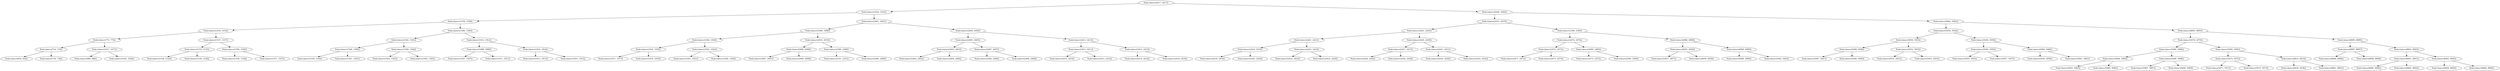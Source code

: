 digraph G{
401295963 [label="Node{data=[2417, 2417]}"]
401295963 -> 931981555
931981555 [label="Node{data=[1916, 1916]}"]
931981555 -> 458594153
458594153 [label="Node{data=[1558, 1558]}"]
458594153 -> 1917583435
1917583435 [label="Node{data=[1416, 1416]}"]
1917583435 -> 1069037003
1069037003 [label="Node{data=[775, 775]}"]
1069037003 -> 1864604095
1864604095 [label="Node{data=[716, 716]}"]
1864604095 -> 1484436973
1484436973 [label="Node{data=[654, 654]}"]
1864604095 -> 1252436209
1252436209 [label="Node{data=[736, 736]}"]
1069037003 -> 885967363
885967363 [label="Node{data=[1017, 1017]}"]
885967363 -> 1205031748
1205031748 [label="Node{data=[986, 986]}"]
885967363 -> 1250644878
1250644878 [label="Node{data=[1026, 1026]}"]
1917583435 -> 898992910
898992910 [label="Node{data=[1537, 1537]}"]
898992910 -> 2009710957
2009710957 [label="Node{data=[1535, 1535]}"]
2009710957 -> 710796707
710796707 [label="Node{data=[1534, 1534]}"]
2009710957 -> 987419717
987419717 [label="Node{data=[1536, 1536]}"]
898992910 -> 596571627
596571627 [label="Node{data=[1556, 1556]}"]
596571627 -> 452303454
452303454 [label="Node{data=[1538, 1538]}"]
596571627 -> 1598030942
1598030942 [label="Node{data=[1557, 1557]}"]
458594153 -> 861178639
861178639 [label="Node{data=[1566, 1566]}"]
861178639 -> 1730216227
1730216227 [label="Node{data=[1562, 1562]}"]
1730216227 -> 1362116851
1362116851 [label="Node{data=[1560, 1560]}"]
1362116851 -> 235789439
235789439 [label="Node{data=[1559, 1559]}"]
1362116851 -> 429269570
429269570 [label="Node{data=[1561, 1561]}"]
1730216227 -> 1993408586
1993408586 [label="Node{data=[1564, 1564]}"]
1993408586 -> 624292283
624292283 [label="Node{data=[1563, 1563]}"]
1993408586 -> 1169899334
1169899334 [label="Node{data=[1565, 1565]}"]
861178639 -> 1830257025
1830257025 [label="Node{data=[1912, 1912]}"]
1830257025 -> 330960697
330960697 [label="Node{data=[1888, 1888]}"]
330960697 -> 428383452
428383452 [label="Node{data=[1567, 1567]}"]
330960697 -> 89506212
89506212 [label="Node{data=[1911, 1911]}"]
1830257025 -> 1419727622
1419727622 [label="Node{data=[1914, 1914]}"]
1419727622 -> 396316011
396316011 [label="Node{data=[1913, 1913]}"]
1419727622 -> 1244421432
1244421432 [label="Node{data=[1915, 1915]}"]
931981555 -> 1642069304
1642069304 [label="Node{data=[2401, 2401]}"]
1642069304 -> 1341560166
1341560166 [label="Node{data=[1998, 1998]}"]
1341560166 -> 586120678
586120678 [label="Node{data=[1920, 1920]}"]
586120678 -> 176304414
176304414 [label="Node{data=[1918, 1918]}"]
176304414 -> 338312011
338312011 [label="Node{data=[1917, 1917]}"]
176304414 -> 1871499533
1871499533 [label="Node{data=[1919, 1919]}"]
586120678 -> 911577431
911577431 [label="Node{data=[1922, 1922]}"]
911577431 -> 759450690
759450690 [label="Node{data=[1921, 1921]}"]
911577431 -> 1752287938
1752287938 [label="Node{data=[1928, 1928]}"]
1341560166 -> 1635547768
1635547768 [label="Node{data=[2010, 2010]}"]
1635547768 -> 2075754537
2075754537 [label="Node{data=[2008, 2008]}"]
2075754537 -> 1947268416
1947268416 [label="Node{data=[2007, 2007]}"]
2075754537 -> 315692762
315692762 [label="Node{data=[2009, 2009]}"]
1635547768 -> 284950850
284950850 [label="Node{data=[2399, 2399]}"]
284950850 -> 670262204
670262204 [label="Node{data=[2101, 2101]}"]
284950850 -> 1413097719
1413097719 [label="Node{data=[2400, 2400]}"]
1642069304 -> 1321698156
1321698156 [label="Node{data=[2409, 2409]}"]
1321698156 -> 1044479463
1044479463 [label="Node{data=[2405, 2405]}"]
1044479463 -> 34801424
34801424 [label="Node{data=[2403, 2403]}"]
34801424 -> 132901429
132901429 [label="Node{data=[2402, 2402]}"]
34801424 -> 1975895367
1975895367 [label="Node{data=[2404, 2404]}"]
1044479463 -> 1088299101
1088299101 [label="Node{data=[2407, 2407]}"]
1088299101 -> 1517262033
1517262033 [label="Node{data=[2406, 2406]}"]
1088299101 -> 34433003
34433003 [label="Node{data=[2408, 2408]}"]
1321698156 -> 1505322256
1505322256 [label="Node{data=[2413, 2413]}"]
1505322256 -> 1750362802
1750362802 [label="Node{data=[2411, 2411]}"]
1750362802 -> 1320919669
1320919669 [label="Node{data=[2410, 2410]}"]
1750362802 -> 660649590
660649590 [label="Node{data=[2412, 2412]}"]
1505322256 -> 904119919
904119919 [label="Node{data=[2415, 2415]}"]
904119919 -> 2125020059
2125020059 [label="Node{data=[2414, 2414]}"]
904119919 -> 1829934641
1829934641 [label="Node{data=[2416, 2416]}"]
401295963 -> 1340296931
1340296931 [label="Node{data=[5046, 5046]}"]
1340296931 -> 1679305166
1679305166 [label="Node{data=[2433, 2433]}"]
1679305166 -> 1398453045
1398453045 [label="Node{data=[2425, 2425]}"]
1398453045 -> 704644209
704644209 [label="Node{data=[2421, 2421]}"]
704644209 -> 2143409028
2143409028 [label="Node{data=[2419, 2419]}"]
2143409028 -> 1513276395
1513276395 [label="Node{data=[2418, 2418]}"]
2143409028 -> 1551306883
1551306883 [label="Node{data=[2420, 2420]}"]
704644209 -> 1996399856
1996399856 [label="Node{data=[2423, 2423]}"]
1996399856 -> 122815576
122815576 [label="Node{data=[2422, 2422]}"]
1996399856 -> 1270063810
1270063810 [label="Node{data=[2424, 2424]}"]
1398453045 -> 790908991
790908991 [label="Node{data=[2429, 2429]}"]
790908991 -> 746498063
746498063 [label="Node{data=[2427, 2427]}"]
746498063 -> 991496476
991496476 [label="Node{data=[2426, 2426]}"]
746498063 -> 1835665679
1835665679 [label="Node{data=[2428, 2428]}"]
790908991 -> 1623329077
1623329077 [label="Node{data=[2431, 2431]}"]
1623329077 -> 967175154
967175154 [label="Node{data=[2430, 2430]}"]
1623329077 -> 1250382899
1250382899 [label="Node{data=[2432, 2432]}"]
1679305166 -> 2006453789
2006453789 [label="Node{data=[3189, 3189]}"]
2006453789 -> 123939450
123939450 [label="Node{data=[2474, 2474]}"]
123939450 -> 294628127
294628127 [label="Node{data=[2472, 2472]}"]
294628127 -> 1641628625
1641628625 [label="Node{data=[2471, 2471]}"]
294628127 -> 1451639057
1451639057 [label="Node{data=[2473, 2473]}"]
123939450 -> 1219006785
1219006785 [label="Node{data=[2495, 2495]}"]
1219006785 -> 605228056
605228056 [label="Node{data=[2475, 2475]}"]
1219006785 -> 259986560
259986560 [label="Node{data=[2569, 2569]}"]
2006453789 -> 1796559543
1796559543 [label="Node{data=[4988, 4988]}"]
1796559543 -> 1740370957
1740370957 [label="Node{data=[4920, 4920]}"]
1740370957 -> 1542735662
1542735662 [label="Node{data=[3657, 3657]}"]
1740370957 -> 752387012
752387012 [label="Node{data=[4939, 4939]}"]
1796559543 -> 1830419458
1830419458 [label="Node{data=[4990, 4990]}"]
1830419458 -> 1438279216
1438279216 [label="Node{data=[4989, 4989]}"]
1830419458 -> 747542174
747542174 [label="Node{data=[5045, 5045]}"]
1340296931 -> 1143006824
1143006824 [label="Node{data=[5062, 5062]}"]
1143006824 -> 1727785730
1727785730 [label="Node{data=[5054, 5054]}"]
1727785730 -> 1626774027
1626774027 [label="Node{data=[5050, 5050]}"]
1626774027 -> 940886765
940886765 [label="Node{data=[5048, 5048]}"]
940886765 -> 2076469281
2076469281 [label="Node{data=[5047, 5047]}"]
940886765 -> 1113472928
1113472928 [label="Node{data=[5049, 5049]}"]
1626774027 -> 380424994
380424994 [label="Node{data=[5052, 5052]}"]
380424994 -> 150020280
150020280 [label="Node{data=[5051, 5051]}"]
380424994 -> 1345115367
1345115367 [label="Node{data=[5053, 5053]}"]
1727785730 -> 1664897661
1664897661 [label="Node{data=[5058, 5058]}"]
1664897661 -> 335128827
335128827 [label="Node{data=[5056, 5056]}"]
335128827 -> 302821084
302821084 [label="Node{data=[5055, 5055]}"]
335128827 -> 607247254
607247254 [label="Node{data=[5057, 5057]}"]
1664897661 -> 622840535
622840535 [label="Node{data=[5060, 5060]}"]
622840535 -> 2080313599
2080313599 [label="Node{data=[5059, 5059]}"]
622840535 -> 208812818
208812818 [label="Node{data=[5061, 5061]}"]
1143006824 -> 641055841
641055841 [label="Node{data=[8895, 8895]}"]
641055841 -> 2099745538
2099745538 [label="Node{data=[5070, 5070]}"]
2099745538 -> 2119965873
2119965873 [label="Node{data=[5066, 5066]}"]
2119965873 -> 1667957443
1667957443 [label="Node{data=[5064, 5064]}"]
1667957443 -> 1756785787
1756785787 [label="Node{data=[5063, 5063]}"]
1667957443 -> 700997100
700997100 [label="Node{data=[5065, 5065]}"]
2119965873 -> 930047472
930047472 [label="Node{data=[5068, 5068]}"]
930047472 -> 204018884
204018884 [label="Node{data=[5067, 5067]}"]
930047472 -> 1462199438
1462199438 [label="Node{data=[5069, 5069]}"]
2099745538 -> 1022063803
1022063803 [label="Node{data=[5095, 5095]}"]
1022063803 -> 1885849139
1885849139 [label="Node{data=[5072, 5072]}"]
1885849139 -> 875328463
875328463 [label="Node{data=[5071, 5071]}"]
1885849139 -> 1480815312
1480815312 [label="Node{data=[5073, 5073]}"]
1022063803 -> 1072335823
1072335823 [label="Node{data=[8810, 8810]}"]
1072335823 -> 1911719007
1911719007 [label="Node{data=[6436, 6436]}"]
1072335823 -> 647443365
647443365 [label="Node{data=[8861, 8861]}"]
641055841 -> 1702953045
1702953045 [label="Node{data=[8899, 8899]}"]
1702953045 -> 241060825
241060825 [label="Node{data=[8897, 8897]}"]
241060825 -> 1802233393
1802233393 [label="Node{data=[8896, 8896]}"]
241060825 -> 1954474722
1954474722 [label="Node{data=[8898, 8898]}"]
1702953045 -> 428924816
428924816 [label="Node{data=[8903, 8903]}"]
428924816 -> 1701597176
1701597176 [label="Node{data=[8901, 8901]}"]
1701597176 -> 1367504650
1367504650 [label="Node{data=[8900, 8900]}"]
1701597176 -> 1386790434
1386790434 [label="Node{data=[8902, 8902]}"]
428924816 -> 1306236856
1306236856 [label="Node{data=[8905, 8905]}"]
1306236856 -> 1255084660
1255084660 [label="Node{data=[8904, 8904]}"]
1306236856 -> 137827840
137827840 [label="Node{data=[8906, 8906]}"]
}